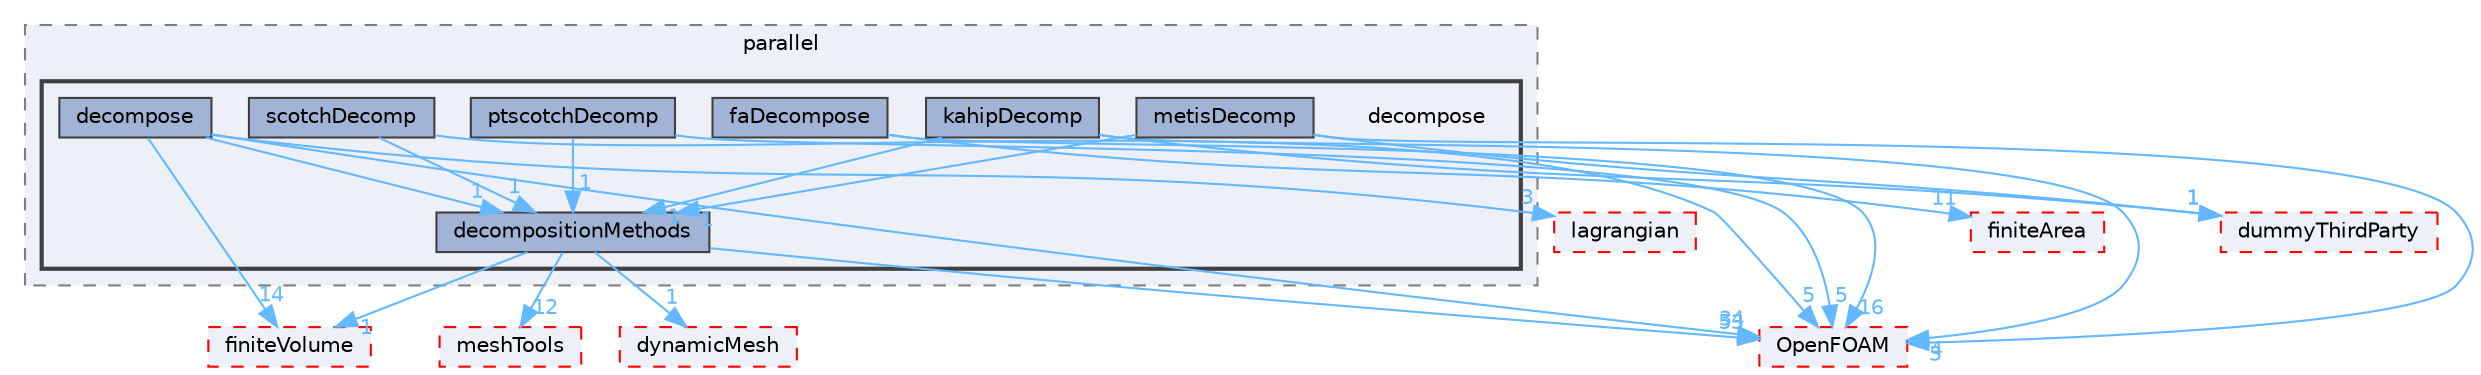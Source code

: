 digraph "src/parallel/decompose"
{
 // LATEX_PDF_SIZE
  bgcolor="transparent";
  edge [fontname=Helvetica,fontsize=10,labelfontname=Helvetica,labelfontsize=10];
  node [fontname=Helvetica,fontsize=10,shape=box,height=0.2,width=0.4];
  compound=true
  subgraph clusterdir_72b2b5518d1565784443265ec6729f79 {
    graph [ bgcolor="#edf0f7", pencolor="grey50", label="parallel", fontname=Helvetica,fontsize=10 style="filled,dashed", URL="dir_72b2b5518d1565784443265ec6729f79.html",tooltip=""]
  subgraph clusterdir_e048e8eb4dfe5719d368ebac837fe95a {
    graph [ bgcolor="#edf0f7", pencolor="grey25", label="", fontname=Helvetica,fontsize=10 style="filled,bold", URL="dir_e048e8eb4dfe5719d368ebac837fe95a.html",tooltip=""]
    dir_e048e8eb4dfe5719d368ebac837fe95a [shape=plaintext, label="decompose"];
  dir_6a8f4d04a7a3273665cbe1b61b8ec502 [label="decompose", fillcolor="#a2b4d6", color="grey25", style="filled", URL="dir_6a8f4d04a7a3273665cbe1b61b8ec502.html",tooltip=""];
  dir_e3b70d1802e286fd48b60eaae8da0038 [label="decompositionMethods", fillcolor="#a2b4d6", color="grey25", style="filled", URL="dir_e3b70d1802e286fd48b60eaae8da0038.html",tooltip=""];
  dir_fed7176980565b52ecda06c5b9161117 [label="faDecompose", fillcolor="#a2b4d6", color="grey25", style="filled", URL="dir_fed7176980565b52ecda06c5b9161117.html",tooltip=""];
  dir_94278f3ba9c767fa8780dedf4078a9be [label="kahipDecomp", fillcolor="#a2b4d6", color="grey25", style="filled", URL="dir_94278f3ba9c767fa8780dedf4078a9be.html",tooltip=""];
  dir_2c7343f7b1362b8a8c0ceb8f41501cbb [label="metisDecomp", fillcolor="#a2b4d6", color="grey25", style="filled", URL="dir_2c7343f7b1362b8a8c0ceb8f41501cbb.html",tooltip=""];
  dir_c98e9f150f36ff11917a4b75e5ba2d94 [label="ptscotchDecomp", fillcolor="#a2b4d6", color="grey25", style="filled", URL="dir_c98e9f150f36ff11917a4b75e5ba2d94.html",tooltip=""];
  dir_986d16b42168f7410a8c12f4ff0c189f [label="scotchDecomp", fillcolor="#a2b4d6", color="grey25", style="filled", URL="dir_986d16b42168f7410a8c12f4ff0c189f.html",tooltip=""];
  }
  }
  dir_c5473ff19b20e6ec4dfe5c310b3778a8 [label="OpenFOAM", fillcolor="#edf0f7", color="red", style="filled,dashed", URL="dir_c5473ff19b20e6ec4dfe5c310b3778a8.html",tooltip=""];
  dir_9bd15774b555cf7259a6fa18f99fe99b [label="finiteVolume", fillcolor="#edf0f7", color="red", style="filled,dashed", URL="dir_9bd15774b555cf7259a6fa18f99fe99b.html",tooltip=""];
  dir_f8c25efc4b6f6a8502a42d5af7554d23 [label="lagrangian", fillcolor="#edf0f7", color="red", style="filled,dashed", URL="dir_f8c25efc4b6f6a8502a42d5af7554d23.html",tooltip=""];
  dir_ae30ad0bef50cf391b24c614251bb9fd [label="meshTools", fillcolor="#edf0f7", color="red", style="filled,dashed", URL="dir_ae30ad0bef50cf391b24c614251bb9fd.html",tooltip=""];
  dir_b69a9eadfe761c231b266ce918b218a5 [label="finiteArea", fillcolor="#edf0f7", color="red", style="filled,dashed", URL="dir_b69a9eadfe761c231b266ce918b218a5.html",tooltip=""];
  dir_3dbf595be03a0daf8d8ce1c2eec1d958 [label="dummyThirdParty", fillcolor="#edf0f7", color="red", style="filled,dashed", URL="dir_3dbf595be03a0daf8d8ce1c2eec1d958.html",tooltip=""];
  dir_63742796c427c97a292c80f7db71da36 [label="dynamicMesh", fillcolor="#edf0f7", color="red", style="filled,dashed", URL="dir_63742796c427c97a292c80f7db71da36.html",tooltip=""];
  dir_6a8f4d04a7a3273665cbe1b61b8ec502->dir_9bd15774b555cf7259a6fa18f99fe99b [headlabel="14", labeldistance=1.5 headhref="dir_000828_001387.html" href="dir_000828_001387.html" color="steelblue1" fontcolor="steelblue1"];
  dir_6a8f4d04a7a3273665cbe1b61b8ec502->dir_c5473ff19b20e6ec4dfe5c310b3778a8 [headlabel="34", labeldistance=1.5 headhref="dir_000828_002695.html" href="dir_000828_002695.html" color="steelblue1" fontcolor="steelblue1"];
  dir_6a8f4d04a7a3273665cbe1b61b8ec502->dir_e3b70d1802e286fd48b60eaae8da0038 [headlabel="1", labeldistance=1.5 headhref="dir_000828_000834.html" href="dir_000828_000834.html" color="steelblue1" fontcolor="steelblue1"];
  dir_6a8f4d04a7a3273665cbe1b61b8ec502->dir_f8c25efc4b6f6a8502a42d5af7554d23 [headlabel="3", labeldistance=1.5 headhref="dir_000828_002071.html" href="dir_000828_002071.html" color="steelblue1" fontcolor="steelblue1"];
  dir_e3b70d1802e286fd48b60eaae8da0038->dir_ae30ad0bef50cf391b24c614251bb9fd [headlabel="12", labeldistance=1.5 headhref="dir_000834_002382.html" href="dir_000834_002382.html" color="steelblue1" fontcolor="steelblue1"];
  dir_e3b70d1802e286fd48b60eaae8da0038->dir_c5473ff19b20e6ec4dfe5c310b3778a8 [headlabel="53", labeldistance=1.5 headhref="dir_000834_002695.html" href="dir_000834_002695.html" color="steelblue1" fontcolor="steelblue1"];
  dir_e3b70d1802e286fd48b60eaae8da0038->dir_63742796c427c97a292c80f7db71da36 [headlabel="1", labeldistance=1.5 headhref="dir_000834_001086.html" href="dir_000834_001086.html" color="steelblue1" fontcolor="steelblue1"];
  dir_e3b70d1802e286fd48b60eaae8da0038->dir_9bd15774b555cf7259a6fa18f99fe99b [headlabel="1", labeldistance=1.5 headhref="dir_000834_001387.html" href="dir_000834_001387.html" color="steelblue1" fontcolor="steelblue1"];
  dir_fed7176980565b52ecda06c5b9161117->dir_b69a9eadfe761c231b266ce918b218a5 [headlabel="11", labeldistance=1.5 headhref="dir_001282_001385.html" href="dir_001282_001385.html" color="steelblue1" fontcolor="steelblue1"];
  dir_fed7176980565b52ecda06c5b9161117->dir_c5473ff19b20e6ec4dfe5c310b3778a8 [headlabel="16", labeldistance=1.5 headhref="dir_001282_002695.html" href="dir_001282_002695.html" color="steelblue1" fontcolor="steelblue1"];
  dir_94278f3ba9c767fa8780dedf4078a9be->dir_3dbf595be03a0daf8d8ce1c2eec1d958 [headlabel="1", labeldistance=1.5 headhref="dir_002008_001071.html" href="dir_002008_001071.html" color="steelblue1" fontcolor="steelblue1"];
  dir_94278f3ba9c767fa8780dedf4078a9be->dir_c5473ff19b20e6ec4dfe5c310b3778a8 [headlabel="4", labeldistance=1.5 headhref="dir_002008_002695.html" href="dir_002008_002695.html" color="steelblue1" fontcolor="steelblue1"];
  dir_94278f3ba9c767fa8780dedf4078a9be->dir_e3b70d1802e286fd48b60eaae8da0038 [headlabel="1", labeldistance=1.5 headhref="dir_002008_000834.html" href="dir_002008_000834.html" color="steelblue1" fontcolor="steelblue1"];
  dir_2c7343f7b1362b8a8c0ceb8f41501cbb->dir_3dbf595be03a0daf8d8ce1c2eec1d958 [headlabel="1", labeldistance=1.5 headhref="dir_002390_001071.html" href="dir_002390_001071.html" color="steelblue1" fontcolor="steelblue1"];
  dir_2c7343f7b1362b8a8c0ceb8f41501cbb->dir_c5473ff19b20e6ec4dfe5c310b3778a8 [headlabel="3", labeldistance=1.5 headhref="dir_002390_002695.html" href="dir_002390_002695.html" color="steelblue1" fontcolor="steelblue1"];
  dir_2c7343f7b1362b8a8c0ceb8f41501cbb->dir_e3b70d1802e286fd48b60eaae8da0038 [headlabel="1", labeldistance=1.5 headhref="dir_002390_000834.html" href="dir_002390_000834.html" color="steelblue1" fontcolor="steelblue1"];
  dir_c98e9f150f36ff11917a4b75e5ba2d94->dir_c5473ff19b20e6ec4dfe5c310b3778a8 [headlabel="5", labeldistance=1.5 headhref="dir_003125_002695.html" href="dir_003125_002695.html" color="steelblue1" fontcolor="steelblue1"];
  dir_c98e9f150f36ff11917a4b75e5ba2d94->dir_e3b70d1802e286fd48b60eaae8da0038 [headlabel="1", labeldistance=1.5 headhref="dir_003125_000834.html" href="dir_003125_000834.html" color="steelblue1" fontcolor="steelblue1"];
  dir_986d16b42168f7410a8c12f4ff0c189f->dir_c5473ff19b20e6ec4dfe5c310b3778a8 [headlabel="5", labeldistance=1.5 headhref="dir_003445_002695.html" href="dir_003445_002695.html" color="steelblue1" fontcolor="steelblue1"];
  dir_986d16b42168f7410a8c12f4ff0c189f->dir_e3b70d1802e286fd48b60eaae8da0038 [headlabel="1", labeldistance=1.5 headhref="dir_003445_000834.html" href="dir_003445_000834.html" color="steelblue1" fontcolor="steelblue1"];
}
